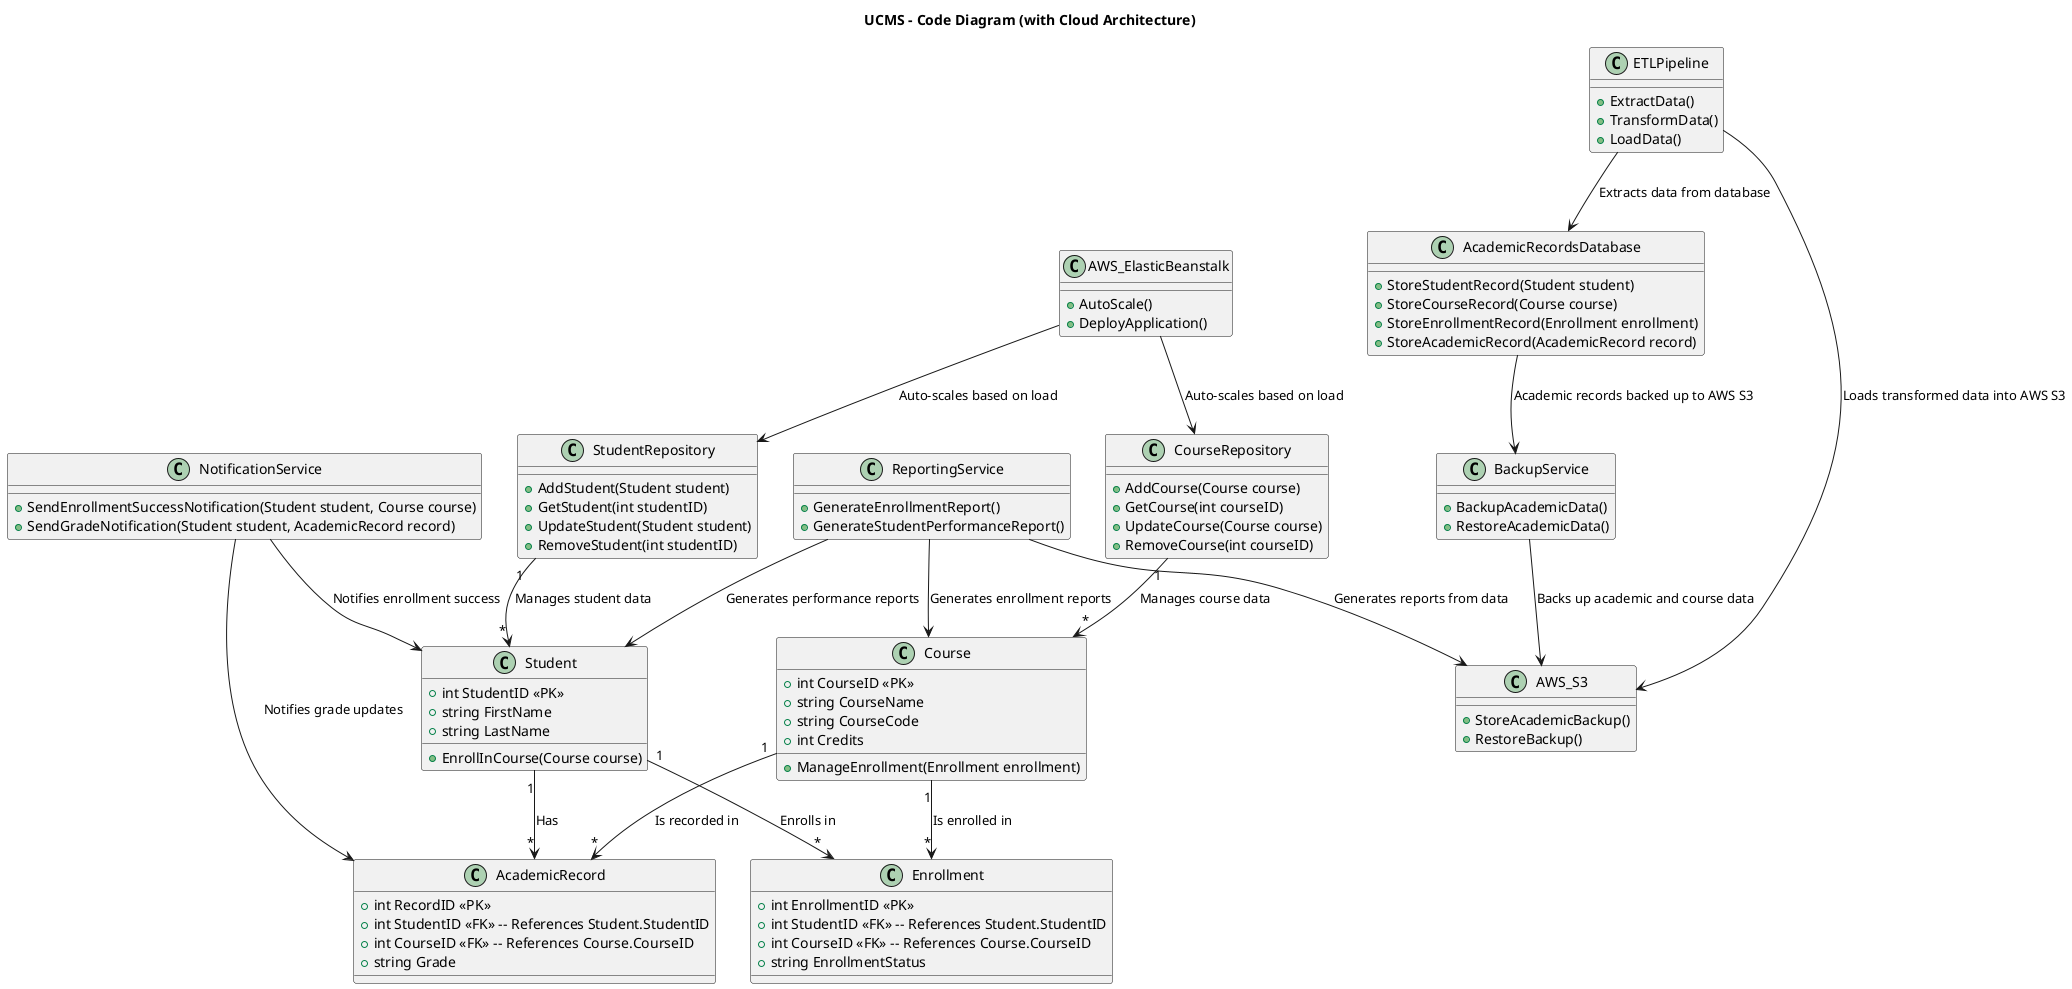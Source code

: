 @startuml UCMS_Code_Diagram

title UCMS - Code Diagram (with Cloud Architecture)

' Core Entities
class Student {
    + int StudentID <<PK>>
    + string FirstName
    + string LastName
    + EnrollInCourse(Course course)
}

class Course {
    + int CourseID <<PK>>
    + string CourseName
    + string CourseCode
    + int Credits
    + ManageEnrollment(Enrollment enrollment)
}

class Enrollment {
    + int EnrollmentID <<PK>>
    + int StudentID <<FK>> -- References Student.StudentID
    + int CourseID <<FK>> -- References Course.CourseID
    + string EnrollmentStatus
}

class AcademicRecord {
    + int RecordID <<PK>>
    + int StudentID <<FK>> -- References Student.StudentID
    + int CourseID <<FK>> -- References Course.CourseID
    + string Grade
}

' Repositories for Data Management
class CourseRepository {
    + AddCourse(Course course)
    + GetCourse(int courseID)
    + UpdateCourse(Course course)
    + RemoveCourse(int courseID)
}

class StudentRepository {
    + AddStudent(Student student)
    + GetStudent(int studentID)
    + UpdateStudent(Student student)
    + RemoveStudent(int studentID)
}

' Services interacting with Repositories and Cloud
class NotificationService {
    + SendEnrollmentSuccessNotification(Student student, Course course)
    + SendGradeNotification(Student student, AcademicRecord record)
}

class ReportingService {
    + GenerateEnrollmentReport()
    + GenerateStudentPerformanceReport()
}

class BackupService {
    + BackupAcademicData()
    + RestoreAcademicData()
}

class ETLPipeline {
    + ExtractData()
    + TransformData()
    + LoadData()
}

' Cloud Services and Databases
class AcademicRecordsDatabase {
    + StoreStudentRecord(Student student)
    + StoreCourseRecord(Course course)
    + StoreEnrollmentRecord(Enrollment enrollment)
    + StoreAcademicRecord(AcademicRecord record)
}

class AWS_S3 {
    + StoreAcademicBackup()
    + RestoreBackup()
}

class AWS_ElasticBeanstalk {
    + AutoScale()
    + DeployApplication()
}

' Relationships between core entities
Student "1" --> "*" Enrollment : "Enrolls in"
Course "1" --> "*" Enrollment : "Is enrolled in"
Student "1" --> "*" AcademicRecord : "Has"
Course "1" --> "*" AcademicRecord : "Is recorded in"

' Repositories connected to services
CourseRepository "1" --> "*" Course : "Manages course data"
StudentRepository "1" --> "*" Student : "Manages student data"

' Cloud interactions and data pipelines
BackupService --> AWS_S3 : "Backs up academic and course data"
AcademicRecordsDatabase --> BackupService : "Academic records backed up to AWS S3"
ReportingService --> AWS_S3 : "Generates reports from data"
ETLPipeline --> AcademicRecordsDatabase : "Extracts data from database"
ETLPipeline --> AWS_S3 : "Loads transformed data into AWS S3"
AWS_ElasticBeanstalk --> CourseRepository : "Auto-scales based on load"
AWS_ElasticBeanstalk --> StudentRepository : "Auto-scales based on load"

' Notification interactions
NotificationService --> Student : "Notifies enrollment success"
NotificationService --> AcademicRecord : "Notifies grade updates"
ReportingService --> Student : "Generates performance reports"
ReportingService --> Course : "Generates enrollment reports"

@enduml
